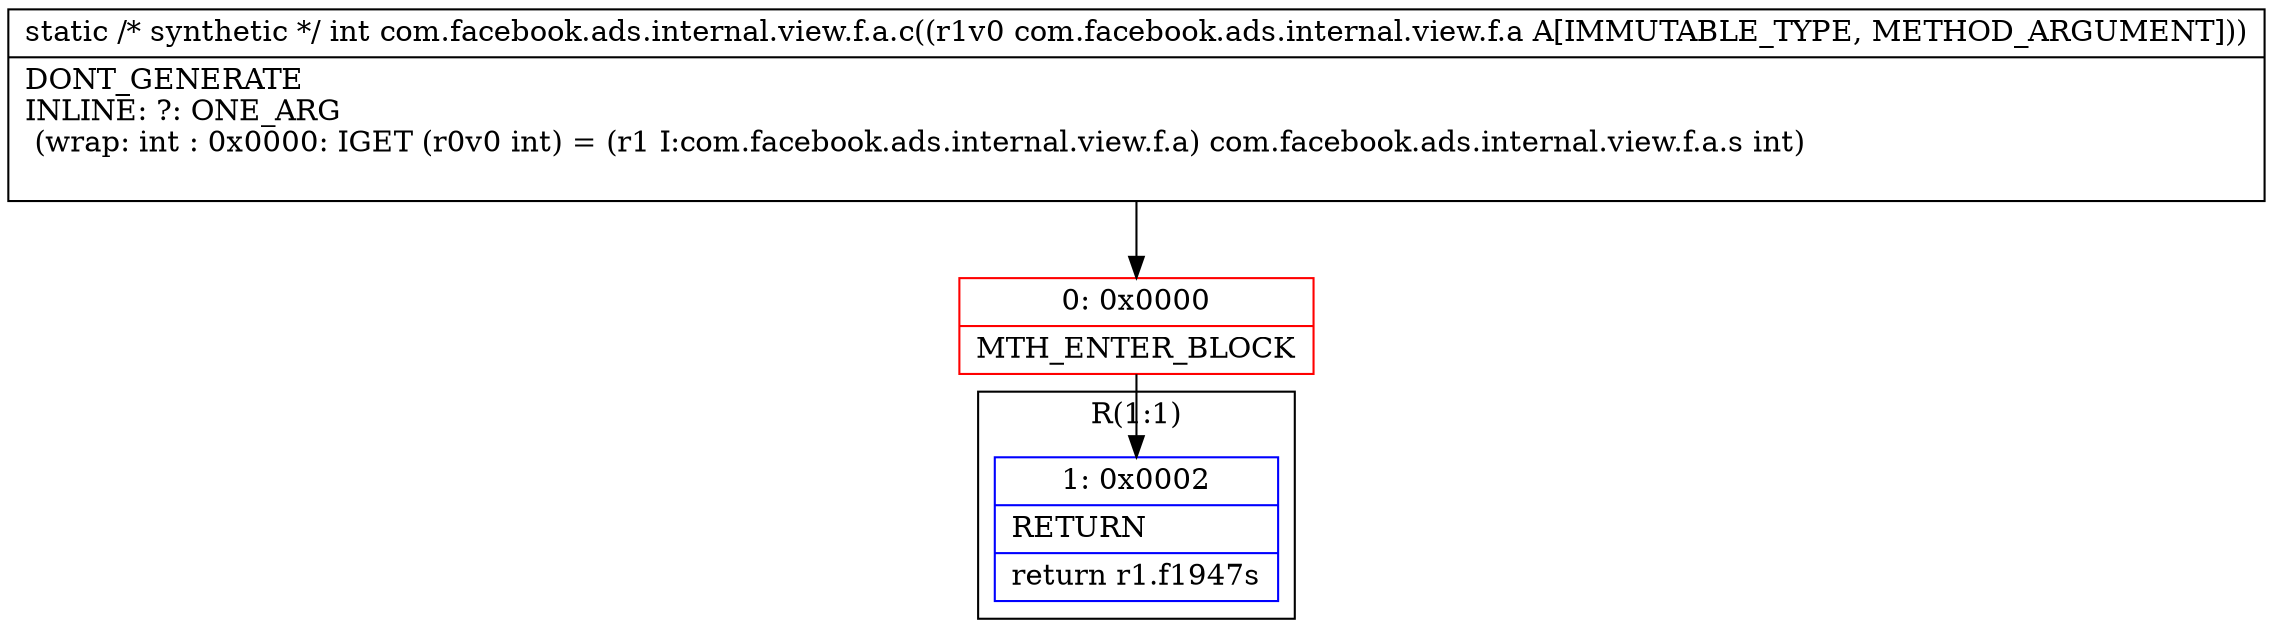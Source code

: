 digraph "CFG forcom.facebook.ads.internal.view.f.a.c(Lcom\/facebook\/ads\/internal\/view\/f\/a;)I" {
subgraph cluster_Region_2141169750 {
label = "R(1:1)";
node [shape=record,color=blue];
Node_1 [shape=record,label="{1\:\ 0x0002|RETURN\l|return r1.f1947s\l}"];
}
Node_0 [shape=record,color=red,label="{0\:\ 0x0000|MTH_ENTER_BLOCK\l}"];
MethodNode[shape=record,label="{static \/* synthetic *\/ int com.facebook.ads.internal.view.f.a.c((r1v0 com.facebook.ads.internal.view.f.a A[IMMUTABLE_TYPE, METHOD_ARGUMENT]))  | DONT_GENERATE\lINLINE: ?: ONE_ARG  \l  (wrap: int : 0x0000: IGET  (r0v0 int) = (r1 I:com.facebook.ads.internal.view.f.a) com.facebook.ads.internal.view.f.a.s int)\l\l}"];
MethodNode -> Node_0;
Node_0 -> Node_1;
}

